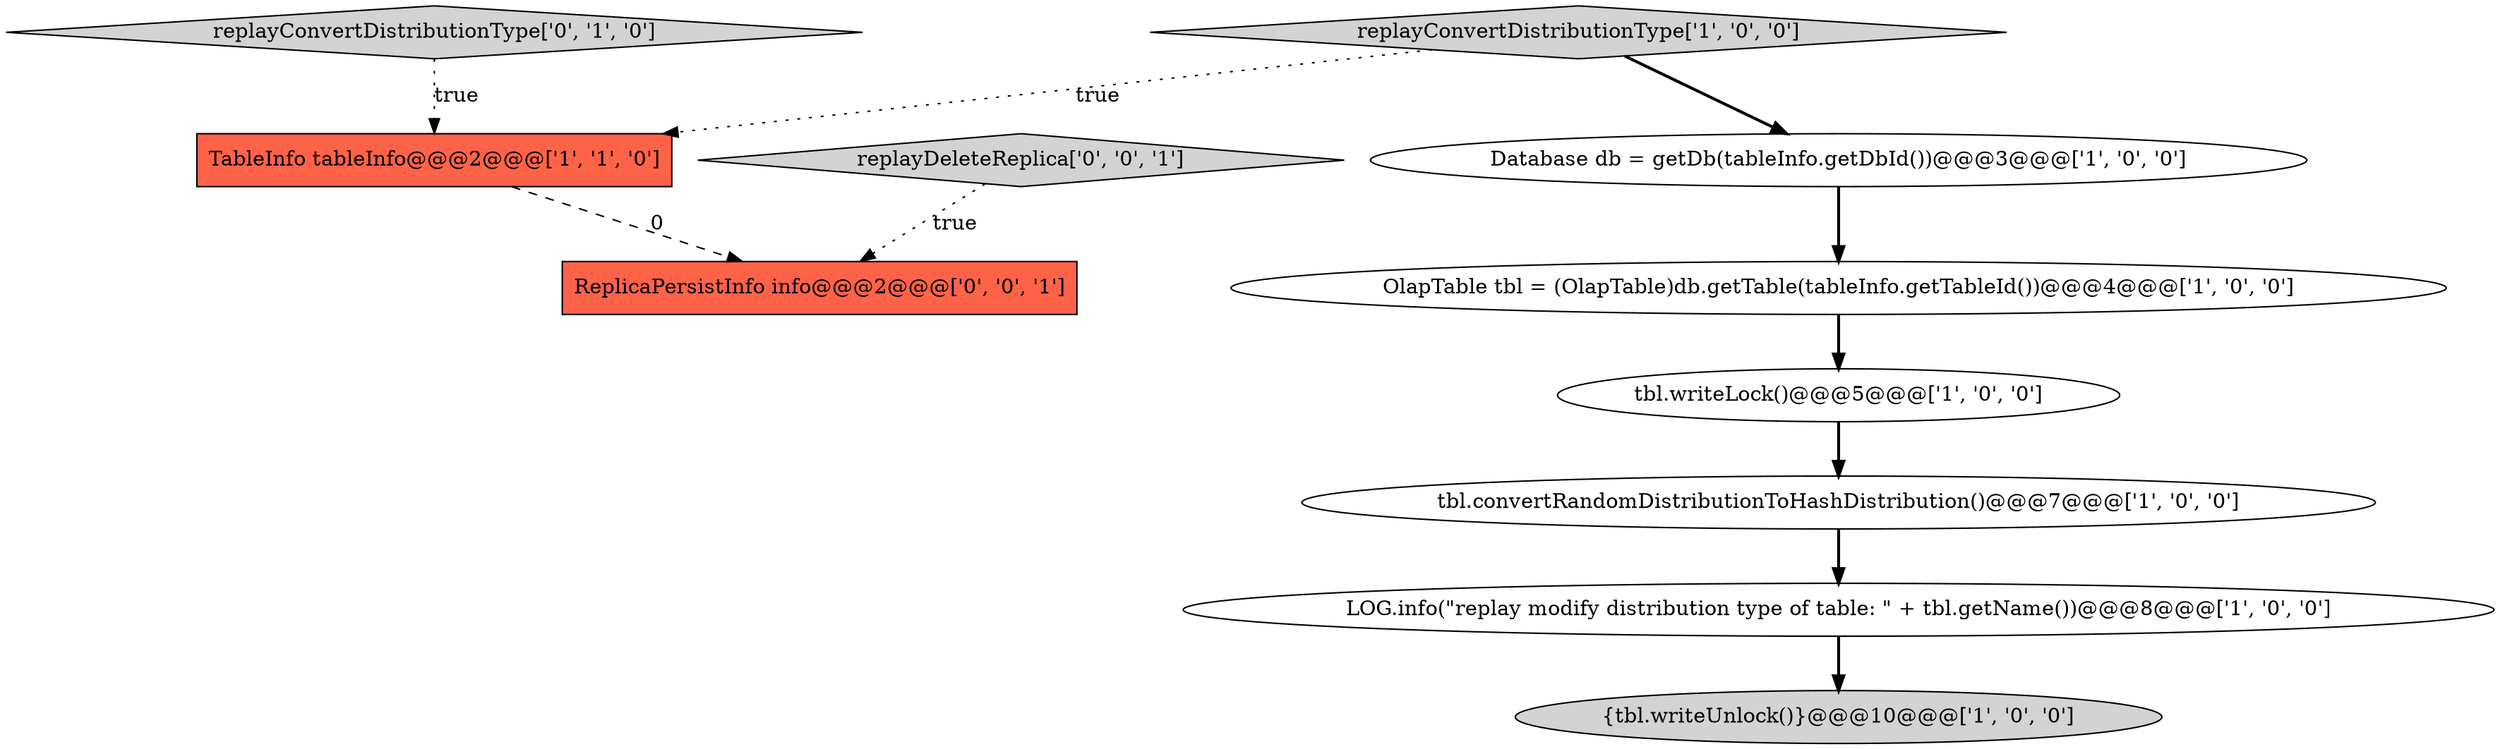 digraph {
9 [style = filled, label = "replayDeleteReplica['0', '0', '1']", fillcolor = lightgray, shape = diamond image = "AAA0AAABBB3BBB"];
1 [style = filled, label = "Database db = getDb(tableInfo.getDbId())@@@3@@@['1', '0', '0']", fillcolor = white, shape = ellipse image = "AAA0AAABBB1BBB"];
10 [style = filled, label = "ReplicaPersistInfo info@@@2@@@['0', '0', '1']", fillcolor = tomato, shape = box image = "AAA0AAABBB3BBB"];
7 [style = filled, label = "replayConvertDistributionType['1', '0', '0']", fillcolor = lightgray, shape = diamond image = "AAA0AAABBB1BBB"];
6 [style = filled, label = "{tbl.writeUnlock()}@@@10@@@['1', '0', '0']", fillcolor = lightgray, shape = ellipse image = "AAA0AAABBB1BBB"];
2 [style = filled, label = "tbl.writeLock()@@@5@@@['1', '0', '0']", fillcolor = white, shape = ellipse image = "AAA0AAABBB1BBB"];
0 [style = filled, label = "LOG.info(\"replay modify distribution type of table: \" + tbl.getName())@@@8@@@['1', '0', '0']", fillcolor = white, shape = ellipse image = "AAA0AAABBB1BBB"];
3 [style = filled, label = "tbl.convertRandomDistributionToHashDistribution()@@@7@@@['1', '0', '0']", fillcolor = white, shape = ellipse image = "AAA0AAABBB1BBB"];
8 [style = filled, label = "replayConvertDistributionType['0', '1', '0']", fillcolor = lightgray, shape = diamond image = "AAA0AAABBB2BBB"];
5 [style = filled, label = "OlapTable tbl = (OlapTable)db.getTable(tableInfo.getTableId())@@@4@@@['1', '0', '0']", fillcolor = white, shape = ellipse image = "AAA0AAABBB1BBB"];
4 [style = filled, label = "TableInfo tableInfo@@@2@@@['1', '1', '0']", fillcolor = tomato, shape = box image = "AAA0AAABBB1BBB"];
5->2 [style = bold, label=""];
0->6 [style = bold, label=""];
4->10 [style = dashed, label="0"];
7->1 [style = bold, label=""];
7->4 [style = dotted, label="true"];
3->0 [style = bold, label=""];
8->4 [style = dotted, label="true"];
9->10 [style = dotted, label="true"];
2->3 [style = bold, label=""];
1->5 [style = bold, label=""];
}
